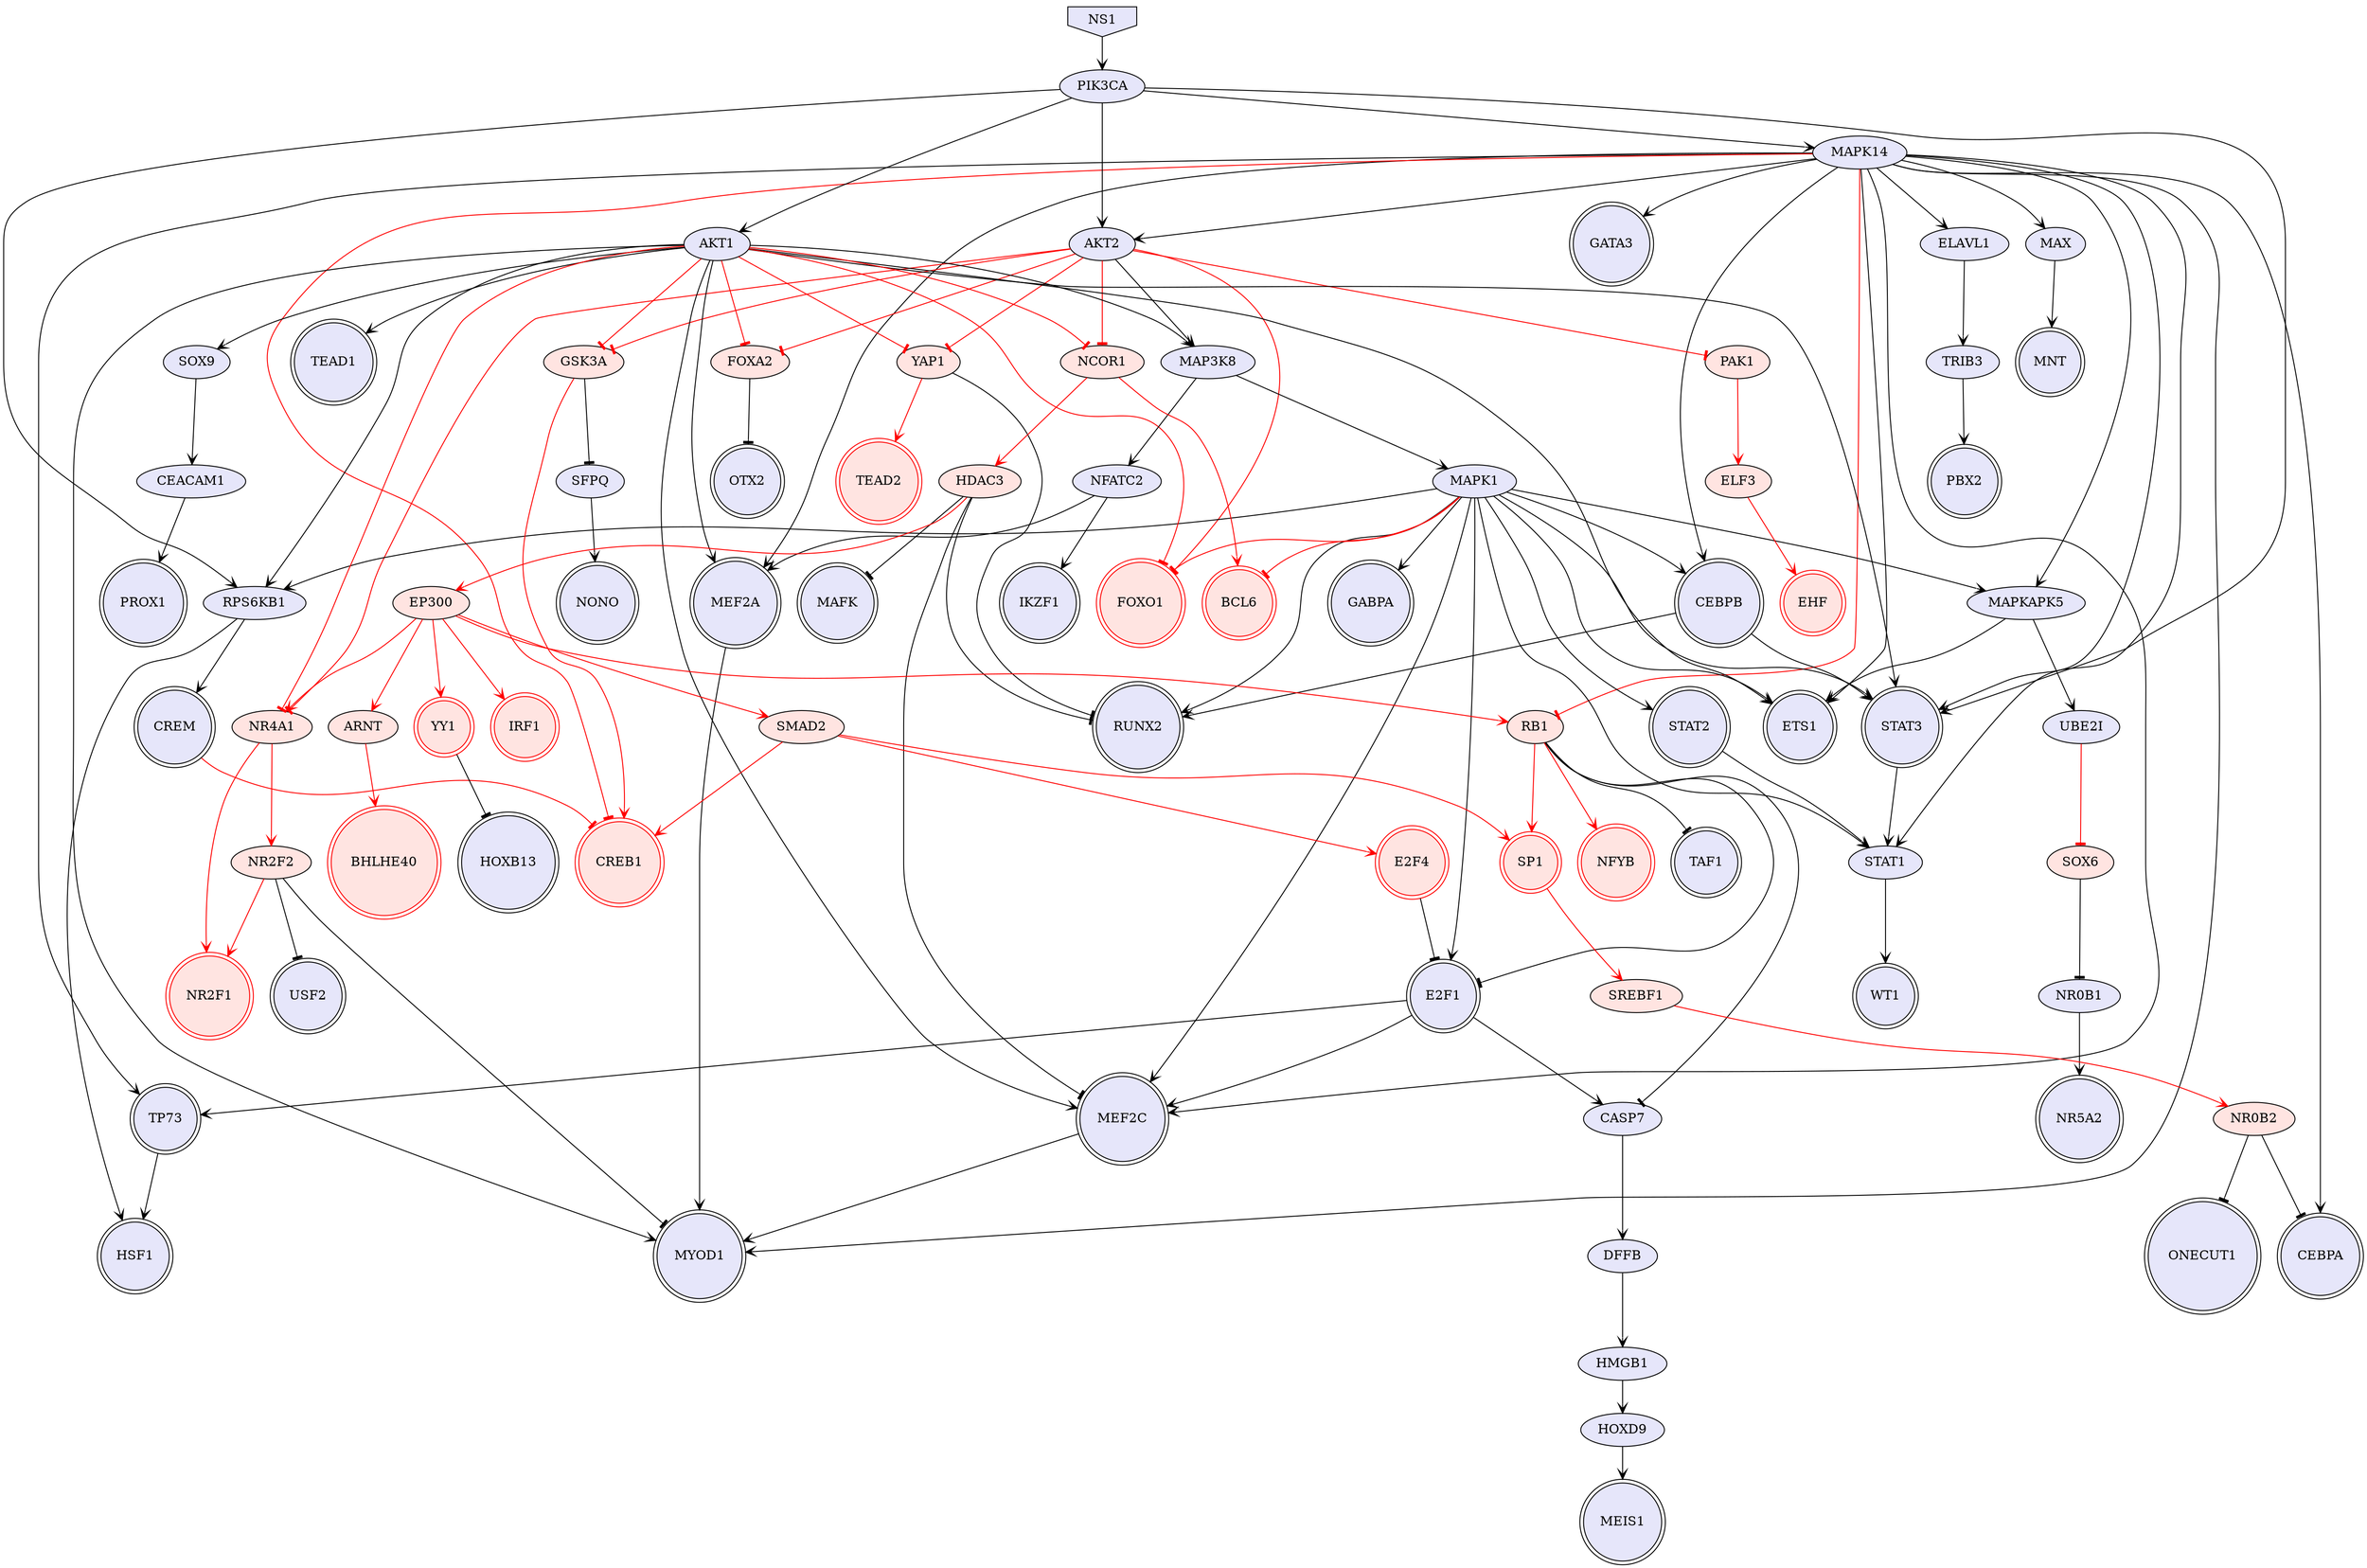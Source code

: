 digraph {

MAPK14->GATA3 [penwidth=1, color=black, arrowhead="vee"]
MAPK14->MAPKAPK5 [penwidth=1, color=black, arrowhead="vee"]
MAPK14->STAT3 [penwidth=1, color=black, arrowhead="vee"]
MAPK14->ELAVL1 [penwidth=1, color=black, arrowhead="vee"]
MAPK14->STAT1 [penwidth=1, color=black, arrowhead="vee"]
MAPK14->TP73 [penwidth=1, color=black, arrowhead="vee"]
MAPK14->AKT2 [penwidth=1, color=black, arrowhead="vee"]
MAPK14->CEBPB [penwidth=1, color=black, arrowhead="vee"]
MAPK14->MEF2A [penwidth=1, color=black, arrowhead="vee"]
MAPK14->CEBPA [penwidth=1, color=black, arrowhead="vee"]
MAPK14->MAX [penwidth=1, color=black, arrowhead="vee"]
MAPK14->MEF2C [penwidth=1, color=black, arrowhead="vee"]
MAPK14->MYOD1 [penwidth=1, color=black, arrowhead="vee"]
MAPK14->ETS1 [penwidth=1, color=black, arrowhead="vee"]
MAPK1->GABPA [penwidth=1, color=black, arrowhead="vee"]
MAPK1->E2F1 [penwidth=1, color=black, arrowhead="vee"]
MAPK1->MAPKAPK5 [penwidth=1, color=black, arrowhead="vee"]
MAPK1->STAT3 [penwidth=1, color=black, arrowhead="vee"]
MAPK1->STAT1 [penwidth=1, color=black, arrowhead="vee"]
MAPK1->RPS6KB1 [penwidth=1, color=black, arrowhead="vee"]
MAPK1->CEBPB [penwidth=1, color=black, arrowhead="vee"]
MAPK1->STAT2 [penwidth=1, color=black, arrowhead="vee"]
MAPK1->MEF2C [penwidth=1, color=black, arrowhead="vee"]
MAPK1->RUNX2 [penwidth=1, color=black, arrowhead="vee"]
MAPK1->ETS1 [penwidth=1, color=black, arrowhead="vee"]
AKT1->STAT3 [penwidth=1, color=black, arrowhead="vee"]
AKT1->MAP3K8 [penwidth=1, color=black, arrowhead="vee"]
AKT1->RPS6KB1 [penwidth=1, color=black, arrowhead="vee"]
AKT1->MEF2A [penwidth=1, color=black, arrowhead="vee"]
AKT1->MEF2C [penwidth=1, color=black, arrowhead="vee"]
AKT1->TEAD1 [penwidth=1, color=black, arrowhead="vee"]
AKT1->MYOD1 [penwidth=1, color=black, arrowhead="vee"]
AKT1->ETS1 [penwidth=1, color=black, arrowhead="vee"]
AKT1->SOX9 [penwidth=1, color=black, arrowhead="vee"]
E2F1->TP73 [penwidth=1, color=black, arrowhead="vee"]
E2F1->MEF2C [penwidth=1, color=black, arrowhead="vee"]
E2F1->CASP7 [penwidth=1, color=black, arrowhead="vee"]
MAPKAPK5->UBE2I [penwidth=1, color=black, arrowhead="vee"]
MAPKAPK5->ETS1 [penwidth=1, color=black, arrowhead="vee"]
STAT3->STAT1 [penwidth=1, color=black, arrowhead="vee"]
ELAVL1->TRIB3 [penwidth=1, color=black, arrowhead="vee"]
STAT1->WT1 [penwidth=1, color=black, arrowhead="vee"]
MAP3K8->MAPK1 [penwidth=1, color=black, arrowhead="vee"]
MAP3K8->NFATC2 [penwidth=1, color=black, arrowhead="vee"]
TP73->HSF1 [penwidth=1, color=black, arrowhead="vee"]
RPS6KB1->HSF1 [penwidth=1, color=black, arrowhead="vee"]
RPS6KB1->CREM [penwidth=1, color=black, arrowhead="vee"]
SFPQ->NONO [penwidth=1, color=black, arrowhead="vee"]
AKT2->MAP3K8 [penwidth=1, color=black, arrowhead="vee"]
RB1->E2F1 [penwidth=1, color=black, arrowhead="tee"]
RB1->TAF1 [penwidth=1, color=black, arrowhead="tee"]
RB1->CASP7 [penwidth=1, color=black, arrowhead="tee"]
HDAC3->MEF2C [penwidth=1, color=black, arrowhead="tee"]
HDAC3->RUNX2 [penwidth=1, color=black, arrowhead="tee"]
HDAC3->MAFK [penwidth=1, color=black, arrowhead="tee"]
GSK3A->SFPQ [penwidth=1, color=black, arrowhead="tee"]
CEBPB->STAT3 [penwidth=1, color=black, arrowhead="vee"]
CEBPB->RUNX2 [penwidth=1, color=black, arrowhead="vee"]
MEF2A->MYOD1 [penwidth=1, color=black, arrowhead="vee"]
YAP1->RUNX2 [penwidth=1, color=black, arrowhead="tee"]
MAX->MNT [penwidth=1, color=black, arrowhead="vee"]
STAT2->STAT1 [penwidth=1, color=black, arrowhead="vee"]
MEF2C->MYOD1 [penwidth=1, color=black, arrowhead="vee"]
NR0B1->NR5A2 [penwidth=1, color=black, arrowhead="vee"]
NR0B2->CEBPA [penwidth=1, color=black, arrowhead="tee"]
NR0B2->ONECUT1 [penwidth=1, color=black, arrowhead="tee"]
NR2F2->MYOD1 [penwidth=1, color=black, arrowhead="tee"]
NR2F2->USF2 [penwidth=1, color=black, arrowhead="tee"]
YY1->HOXB13 [penwidth=1, color=black, arrowhead="tee"]
HMGB1->HOXD9 [penwidth=1, color=black, arrowhead="vee"]
HOXD9->MEIS1 [penwidth=1, color=black, arrowhead="vee"]
NFATC2->MEF2A [penwidth=1, color=black, arrowhead="vee"]
NFATC2->IKZF1 [penwidth=1, color=black, arrowhead="vee"]
PIK3CA->MAPK14 [penwidth=1, color=black, arrowhead="vee"]
PIK3CA->AKT1 [penwidth=1, color=black, arrowhead="vee"]
PIK3CA->STAT3 [penwidth=1, color=black, arrowhead="vee"]
PIK3CA->RPS6KB1 [penwidth=1, color=black, arrowhead="vee"]
PIK3CA->AKT2 [penwidth=1, color=black, arrowhead="vee"]
CASP7->DFFB [penwidth=1, color=black, arrowhead="vee"]
TRIB3->PBX2 [penwidth=1, color=black, arrowhead="vee"]
FOXA2->OTX2 [penwidth=1, color=black, arrowhead="tee"]
DFFB->HMGB1 [penwidth=1, color=black, arrowhead="vee"]
CEACAM1->PROX1 [penwidth=1, color=black, arrowhead="vee"]
SOX9->CEACAM1 [penwidth=1, color=black, arrowhead="vee"]
E2F4->E2F1 [penwidth=1, color=black, arrowhead="tee"]
SOX6->NR0B1 [penwidth=1, color=black, arrowhead="tee"]
NS1->PIK3CA [penwidth=1, color=black, arrowhead="vee"]
MAPK14->RB1 [penwidth=1, color=red, arrowhead="tee"]
MAPK14->CREB1 [penwidth=1, color=red, arrowhead="tee"]
MAPK1->FOXO1 [penwidth=1, color=red, arrowhead="tee"]
MAPK1->BCL6 [penwidth=1, color=red, arrowhead="tee"]
AKT1->FOXO1 [penwidth=1, color=red, arrowhead="tee"]
AKT1->GSK3A [penwidth=1, color=red, arrowhead="tee"]
AKT1->YAP1 [penwidth=1, color=red, arrowhead="tee"]
AKT1->NCOR1 [penwidth=1, color=red, arrowhead="tee"]
AKT1->NR4A1 [penwidth=1, color=red, arrowhead="tee"]
AKT1->FOXA2 [penwidth=1, color=red, arrowhead="tee"]
PAK1->ELF3 [penwidth=1, color=red, arrowhead="vee"]
SMAD2->SP1 [penwidth=1, color=red, arrowhead="vee"]
SMAD2->CREB1 [penwidth=1, color=red, arrowhead="vee"]
SMAD2->E2F4 [penwidth=1, color=red, arrowhead="vee"]
SP1->SREBF1 [penwidth=1, color=red, arrowhead="vee"]
EP300->SMAD2 [penwidth=1, color=red, arrowhead="vee"]
EP300->IRF1 [penwidth=1, color=red, arrowhead="vee"]
EP300->RB1 [penwidth=1, color=red, arrowhead="vee"]
EP300->NR4A1 [penwidth=1, color=red, arrowhead="vee"]
EP300->YY1 [penwidth=1, color=red, arrowhead="vee"]
EP300->ARNT [penwidth=1, color=red, arrowhead="vee"]
AKT2->PAK1 [penwidth=1, color=red, arrowhead="tee"]
AKT2->FOXO1 [penwidth=1, color=red, arrowhead="tee"]
AKT2->GSK3A [penwidth=1, color=red, arrowhead="tee"]
AKT2->YAP1 [penwidth=1, color=red, arrowhead="tee"]
AKT2->NCOR1 [penwidth=1, color=red, arrowhead="tee"]
AKT2->NR4A1 [penwidth=1, color=red, arrowhead="tee"]
AKT2->FOXA2 [penwidth=1, color=red, arrowhead="tee"]
RB1->SP1 [penwidth=1, color=red, arrowhead="vee"]
RB1->NFYB [penwidth=1, color=red, arrowhead="vee"]
HDAC3->EP300 [penwidth=1, color=red, arrowhead="vee"]
GSK3A->CREB1 [penwidth=1, color=red, arrowhead="vee"]
UBE2I->SOX6 [penwidth=1, color=red, arrowhead="tee"]
YAP1->TEAD2 [penwidth=1, color=red, arrowhead="vee"]
NCOR1->HDAC3 [penwidth=1, color=red, arrowhead="vee"]
NCOR1->BCL6 [penwidth=1, color=red, arrowhead="vee"]
NR2F2->NR2F1 [penwidth=1, color=red, arrowhead="vee"]
NR4A1->NR2F2 [penwidth=1, color=red, arrowhead="vee"]
NR4A1->NR2F1 [penwidth=1, color=red, arrowhead="vee"]
ARNT->BHLHE40 [penwidth=1, color=red, arrowhead="vee"]
SREBF1->NR0B2 [penwidth=1, color=red, arrowhead="vee"]
ELF3->EHF [penwidth=1, color=red, arrowhead="vee"]
CREM->CREB1 [penwidth=1, color=red, arrowhead="tee"]
NS1 [style=filled, color=black, fillcolor=lavender, shape=invhouse];
MEF2A [style=filled, color=black, fillcolor=lavender, shape=doublecircle];
HOXB13 [style=filled, color=black, fillcolor=lavender, shape=doublecircle];
FOXO1 [style=filled, color=red, fillcolor=mistyrose, shape=doublecircle];
CEBPA [style=filled, color=black, fillcolor=lavender, shape=doublecircle];
USF2 [style=filled, color=black, fillcolor=lavender, shape=doublecircle];
NR5A2 [style=filled, color=black, fillcolor=lavender, shape=doublecircle];
BHLHE40 [style=filled, color=red, fillcolor=mistyrose, shape=doublecircle];
WT1 [style=filled, color=black, fillcolor=lavender, shape=doublecircle];
MAFK [style=filled, color=black, fillcolor=lavender, shape=doublecircle];
TP73 [style=filled, color=black, fillcolor=lavender, shape=doublecircle];
IKZF1 [style=filled, color=black, fillcolor=lavender, shape=doublecircle];
NR2F1 [style=filled, color=red, fillcolor=mistyrose, shape=doublecircle];
STAT3 [style=filled, color=black, fillcolor=lavender, shape=doublecircle];
GABPA [style=filled, color=black, fillcolor=lavender, shape=doublecircle];
TEAD1 [style=filled, color=black, fillcolor=lavender, shape=doublecircle];
RUNX2 [style=filled, color=black, fillcolor=lavender, shape=doublecircle];
NONO [style=filled, color=black, fillcolor=lavender, shape=doublecircle];
PBX2 [style=filled, color=black, fillcolor=lavender, shape=doublecircle];
OTX2 [style=filled, color=black, fillcolor=lavender, shape=doublecircle];
MNT [style=filled, color=black, fillcolor=lavender, shape=doublecircle];
ONECUT1 [style=filled, color=black, fillcolor=lavender, shape=doublecircle];
GATA3 [style=filled, color=black, fillcolor=lavender, shape=doublecircle];
MEF2C [style=filled, color=black, fillcolor=lavender, shape=doublecircle];
SP1 [style=filled, color=red, fillcolor=mistyrose, shape=doublecircle];
MYOD1 [style=filled, color=black, fillcolor=lavender, shape=doublecircle];
STAT2 [style=filled, color=black, fillcolor=lavender, shape=doublecircle];
MEIS1 [style=filled, color=black, fillcolor=lavender, shape=doublecircle];
TEAD2 [style=filled, color=red, fillcolor=mistyrose, shape=doublecircle];
TAF1 [style=filled, color=black, fillcolor=lavender, shape=doublecircle];
BCL6 [style=filled, color=red, fillcolor=mistyrose, shape=doublecircle];
ETS1 [style=filled, color=black, fillcolor=lavender, shape=doublecircle];
CREB1 [style=filled, color=red, fillcolor=mistyrose, shape=doublecircle];
HSF1 [style=filled, color=black, fillcolor=lavender, shape=doublecircle];
PROX1 [style=filled, color=black, fillcolor=lavender, shape=doublecircle];
E2F4 [style=filled, color=red, fillcolor=mistyrose, shape=doublecircle];
E2F1 [style=filled, color=black, fillcolor=lavender, shape=doublecircle];
IRF1 [style=filled, color=red, fillcolor=mistyrose, shape=doublecircle];
CREM [style=filled, color=black, fillcolor=lavender, shape=doublecircle];
CEBPB [style=filled, color=black, fillcolor=lavender, shape=doublecircle];
EHF [style=filled, color=red, fillcolor=mistyrose, shape=doublecircle];
YY1 [style=filled, color=red, fillcolor=mistyrose, shape=doublecircle];
NFYB [style=filled, color=red, fillcolor=mistyrose, shape=doublecircle];
MAPK14 [style=filled, fillcolor=lavender];
MAPK1 [style=filled, fillcolor=lavender];
AKT1 [style=filled, fillcolor=lavender];
MAPKAPK5 [style=filled, fillcolor=lavender];
ELAVL1 [style=filled, fillcolor=lavender];
STAT1 [style=filled, fillcolor=lavender];
MAP3K8 [style=filled, fillcolor=lavender];
RPS6KB1 [style=filled, fillcolor=lavender];
SFPQ [style=filled, fillcolor=lavender];
AKT2 [style=filled, fillcolor=lavender];
RB1 [style=filled, fillcolor=mistyrose];
HDAC3 [style=filled, fillcolor=mistyrose];
GSK3A [style=filled, fillcolor=mistyrose];
YAP1 [style=filled, fillcolor=mistyrose];
MAX [style=filled, fillcolor=lavender];
NR0B1 [style=filled, fillcolor=lavender];
NR0B2 [style=filled, fillcolor=mistyrose];
NR2F2 [style=filled, fillcolor=mistyrose];
HMGB1 [style=filled, fillcolor=lavender];
HOXD9 [style=filled, fillcolor=lavender];
NFATC2 [style=filled, fillcolor=lavender];
PIK3CA [style=filled, fillcolor=lavender];
CASP7 [style=filled, fillcolor=lavender];
TRIB3 [style=filled, fillcolor=lavender];
FOXA2 [style=filled, fillcolor=mistyrose];
DFFB [style=filled, fillcolor=lavender];
CEACAM1 [style=filled, fillcolor=lavender];
SOX9 [style=filled, fillcolor=lavender];
SOX6 [style=filled, fillcolor=mistyrose];
PAK1 [style=filled, fillcolor=mistyrose];
SMAD2 [style=filled, fillcolor=mistyrose];
EP300 [style=filled, fillcolor=mistyrose];
UBE2I [style=filled, fillcolor=lavender];
NCOR1 [style=filled, fillcolor=mistyrose];
NR4A1 [style=filled, fillcolor=mistyrose];
ARNT [style=filled, fillcolor=mistyrose];
SREBF1 [style=filled, fillcolor=mistyrose];
ELF3 [style=filled, fillcolor=mistyrose];


}

